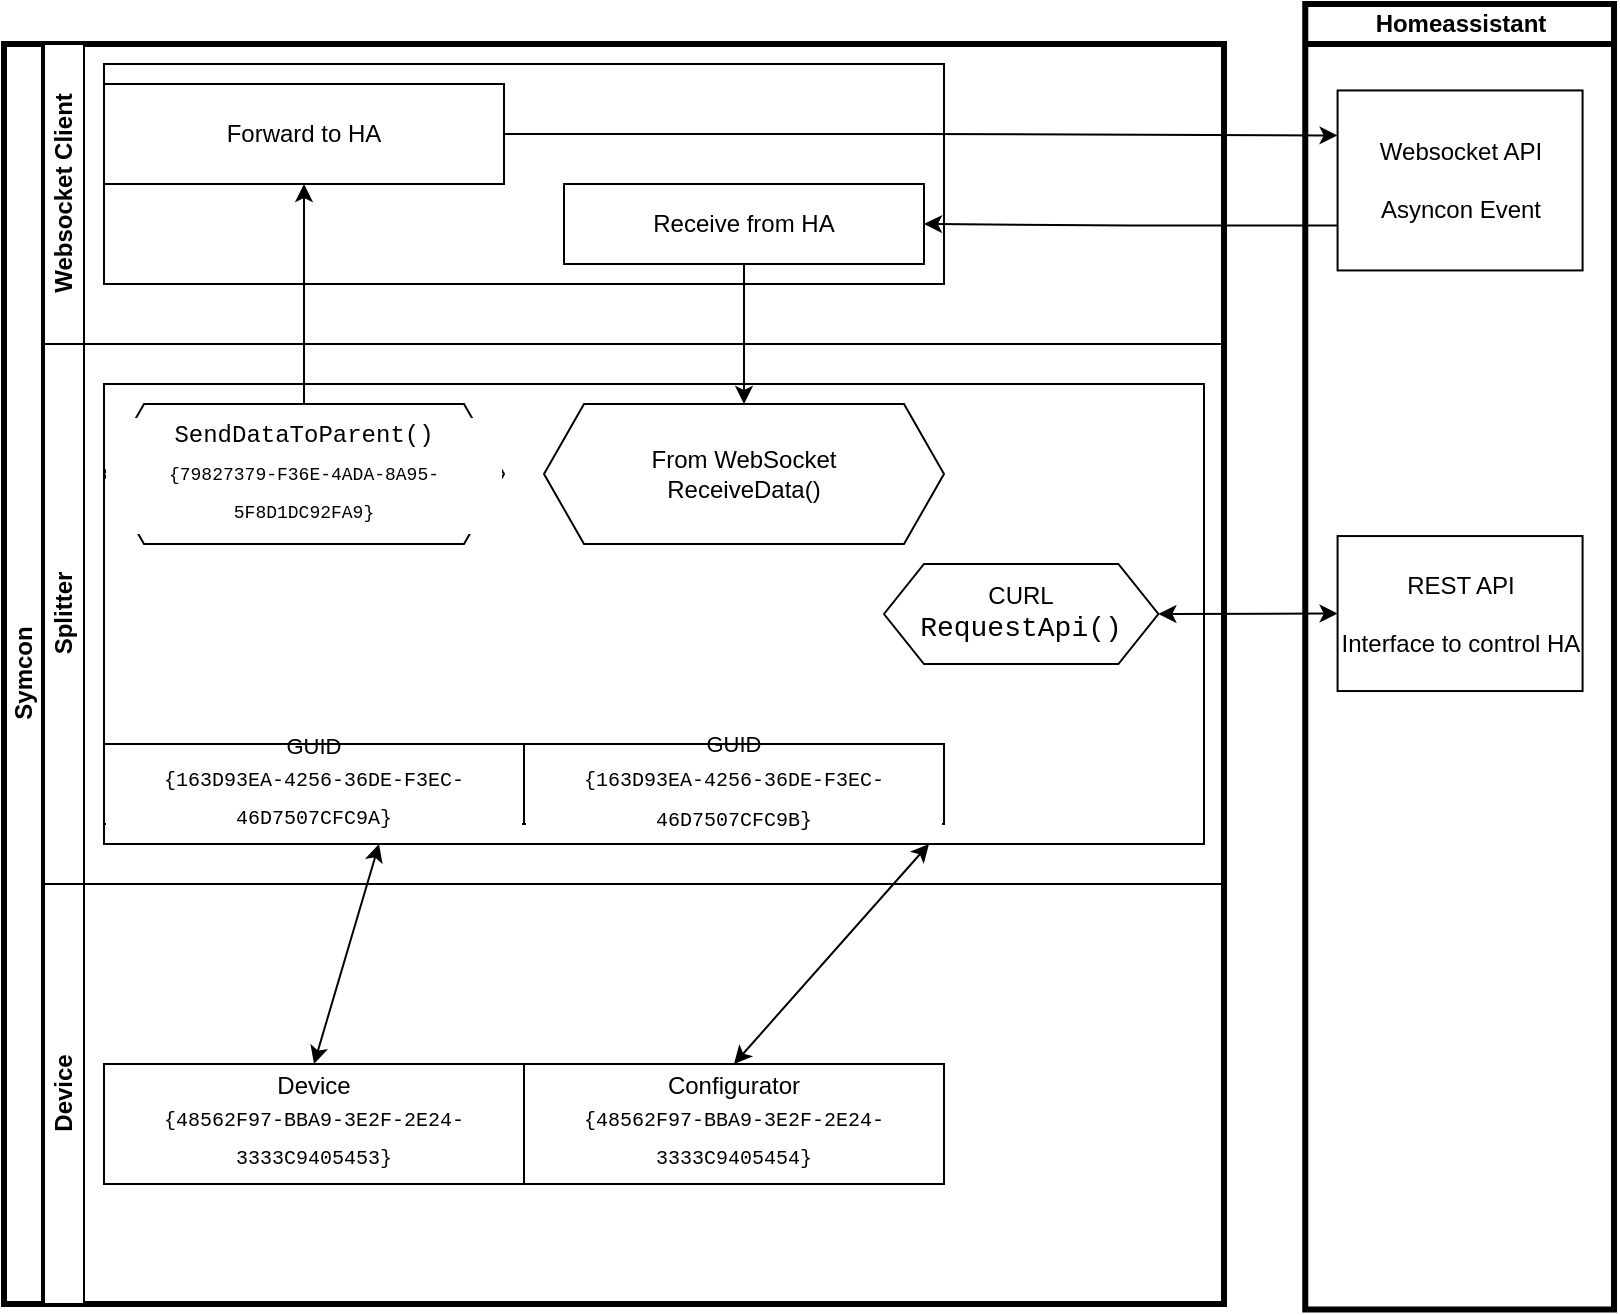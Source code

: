 <mxfile version="21.0.2" type="device"><diagram id="prtHgNgQTEPvFCAcTncT" name="Page-1"><mxGraphModel dx="1114" dy="574" grid="1" gridSize="10" guides="1" tooltips="1" connect="1" arrows="1" fold="1" page="1" pageScale="1" pageWidth="827" pageHeight="1169" math="0" shadow="0"><root><mxCell id="0"/><mxCell id="1" parent="0"/><mxCell id="dNxyNK7c78bLwvsdeMH5-19" value="&lt;div&gt;Symcon&lt;/div&gt;" style="swimlane;html=1;childLayout=stackLayout;resizeParent=1;resizeParentMax=0;horizontal=0;startSize=20;horizontalStack=0;strokeWidth=3;" parent="1" vertex="1"><mxGeometry x="10" y="120" width="610" height="630" as="geometry"/></mxCell><mxCell id="dNxyNK7c78bLwvsdeMH5-20" value="Websocket Client" style="swimlane;html=1;startSize=20;horizontal=0;" parent="dNxyNK7c78bLwvsdeMH5-19" vertex="1"><mxGeometry x="20" width="590" height="150" as="geometry"/></mxCell><mxCell id="dNxyNK7c78bLwvsdeMH5-24" value="" style="rounded=0;whiteSpace=wrap;html=1;fontFamily=Helvetica;fontSize=12;fontColor=#000000;align=center;" parent="dNxyNK7c78bLwvsdeMH5-20" vertex="1"><mxGeometry x="30" y="10" width="420" height="110" as="geometry"/></mxCell><mxCell id="SDuJnv1iZGJIkrrtCnon-21" value="Forward to HA" style="text;html=1;strokeColor=default;fillColor=none;align=center;verticalAlign=middle;whiteSpace=wrap;rounded=0;" parent="dNxyNK7c78bLwvsdeMH5-20" vertex="1"><mxGeometry x="30" y="20" width="200" height="50" as="geometry"/></mxCell><mxCell id="SDuJnv1iZGJIkrrtCnon-26" value="Receive from HA" style="text;html=1;strokeColor=default;fillColor=none;align=center;verticalAlign=middle;whiteSpace=wrap;rounded=0;" parent="dNxyNK7c78bLwvsdeMH5-20" vertex="1"><mxGeometry x="260" y="70" width="180" height="40" as="geometry"/></mxCell><mxCell id="dNxyNK7c78bLwvsdeMH5-21" value="Splitter" style="swimlane;html=1;startSize=20;horizontal=0;" parent="dNxyNK7c78bLwvsdeMH5-19" vertex="1"><mxGeometry x="20" y="150" width="590" height="270" as="geometry"/></mxCell><mxCell id="dNxyNK7c78bLwvsdeMH5-26" value="" style="rounded=0;whiteSpace=wrap;html=1;fontFamily=Helvetica;fontSize=12;fontColor=#000000;align=center;" parent="dNxyNK7c78bLwvsdeMH5-21" vertex="1"><mxGeometry x="30" y="20" width="550" height="230" as="geometry"/></mxCell><mxCell id="SDuJnv1iZGJIkrrtCnon-17" value="&lt;div&gt;&lt;font style=&quot;font-size: 11px;&quot;&gt;GUID&lt;/font&gt;&lt;/div&gt;&lt;div&gt;&lt;div style=&quot;color: rgb(0, 0, 0); background-color: rgb(255, 255, 255); font-family: Consolas, &amp;quot;Courier New&amp;quot;, monospace; font-weight: normal; line-height: 19px; font-size: 10px;&quot;&gt;&lt;div&gt;{163D93EA-4256-36DE-F3EC-46D7507CFC9A}&lt;/div&gt;&lt;/div&gt;&lt;/div&gt;" style="text;html=1;strokeColor=default;fillColor=none;align=center;verticalAlign=middle;whiteSpace=wrap;rounded=0;" parent="dNxyNK7c78bLwvsdeMH5-21" vertex="1"><mxGeometry x="30" y="200" width="210" height="40" as="geometry"/></mxCell><mxCell id="SDuJnv1iZGJIkrrtCnon-18" value="&lt;div&gt;&lt;font style=&quot;font-size: 11px;&quot;&gt;GUID&lt;/font&gt;&lt;/div&gt;&lt;div&gt;&lt;div style=&quot;color: rgb(0, 0, 0); background-color: rgb(255, 255, 255); font-family: Consolas, &amp;quot;Courier New&amp;quot;, monospace; font-weight: normal; font-size: 14px; line-height: 19px;&quot;&gt;&lt;div&gt;&lt;font style=&quot;font-size: 13px;&quot;&gt;&lt;font style=&quot;font-size: 12px;&quot;&gt;&lt;font style=&quot;font-size: 11px;&quot;&gt;&lt;font style=&quot;font-size: 10px;&quot;&gt;{163D93EA-4256-36DE-F3EC-46D7507CFC9B}&lt;/font&gt;&lt;/font&gt;&lt;/font&gt;&lt;/font&gt;&lt;/div&gt;&lt;/div&gt;&lt;/div&gt;" style="text;html=1;strokeColor=default;fillColor=none;align=center;verticalAlign=middle;whiteSpace=wrap;rounded=0;" parent="dNxyNK7c78bLwvsdeMH5-21" vertex="1"><mxGeometry x="240" y="200" width="210" height="40" as="geometry"/></mxCell><mxCell id="SDuJnv1iZGJIkrrtCnon-22" value="&lt;div&gt;CURL&lt;div style=&quot;color: rgb(0, 0, 0); background-color: rgb(255, 255, 255); font-family: Consolas, &amp;quot;Courier New&amp;quot;, monospace; font-weight: normal; font-size: 14px; line-height: 19px;&quot;&gt;&lt;div&gt;RequestApi()&lt;/div&gt;&lt;/div&gt;&lt;/div&gt;" style="shape=hexagon;perimeter=hexagonPerimeter2;whiteSpace=wrap;html=1;fixedSize=1;" parent="dNxyNK7c78bLwvsdeMH5-21" vertex="1"><mxGeometry x="420" y="110" width="137.19" height="50" as="geometry"/></mxCell><mxCell id="SDuJnv1iZGJIkrrtCnon-25" value="&lt;div&gt;From WebSocket&lt;/div&gt;&lt;div&gt;ReceiveData()&lt;br&gt;&lt;/div&gt;" style="shape=hexagon;perimeter=hexagonPerimeter2;whiteSpace=wrap;html=1;fixedSize=1;" parent="dNxyNK7c78bLwvsdeMH5-21" vertex="1"><mxGeometry x="250" y="30" width="200" height="70" as="geometry"/></mxCell><mxCell id="SDuJnv1iZGJIkrrtCnon-24" value="&lt;div style=&quot;font-size: 9px;&quot;&gt;&lt;div style=&quot;color: rgb(0, 0, 0); background-color: rgb(255, 255, 255); font-family: Consolas, &amp;quot;Courier New&amp;quot;, monospace; font-weight: normal; line-height: 19px;&quot;&gt;&lt;div&gt;&lt;font style=&quot;font-size: 9px;&quot;&gt;&lt;font style=&quot;font-size: 10px;&quot;&gt;&lt;font style=&quot;font-size: 11px;&quot;&gt;&lt;font style=&quot;font-size: 12px;&quot;&gt;SendDataToParent()&lt;/font&gt;&lt;/font&gt;&lt;/font&gt;&lt;/font&gt;&lt;/div&gt;&lt;div&gt;&lt;div&gt;&lt;div style=&quot;color: rgb(0, 0, 0); background-color: rgb(255, 255, 255); font-family: Consolas, &amp;quot;Courier New&amp;quot;, monospace; font-weight: normal; line-height: 19px;&quot;&gt;&lt;div&gt;&lt;div style=&quot;color: rgb(0, 0, 0); background-color: rgb(255, 255, 255); font-family: Consolas, &amp;quot;Courier New&amp;quot;, monospace; font-weight: normal; line-height: 19px;&quot;&gt;&lt;div&gt;&lt;div style=&quot;color: rgb(0, 0, 0); background-color: rgb(255, 255, 255); font-family: Consolas, &amp;quot;Courier New&amp;quot;, monospace; font-weight: normal; line-height: 19px;&quot;&gt;&lt;div&gt;&lt;font style=&quot;font-size: 9px;&quot;&gt;{79827379-F36E-4ADA-8A95-5F8D1DC92FA9}&lt;/font&gt;&lt;/div&gt;&lt;/div&gt;&lt;/div&gt;&lt;/div&gt;&lt;/div&gt;&lt;/div&gt;&lt;/div&gt;&lt;/div&gt;&lt;/div&gt;&lt;/div&gt;" style="shape=hexagon;perimeter=hexagonPerimeter2;whiteSpace=wrap;html=1;fixedSize=1;" parent="dNxyNK7c78bLwvsdeMH5-21" vertex="1"><mxGeometry x="30" y="30" width="200" height="70" as="geometry"/></mxCell><mxCell id="dNxyNK7c78bLwvsdeMH5-22" value="Device" style="swimlane;html=1;startSize=20;horizontal=0;" parent="dNxyNK7c78bLwvsdeMH5-19" vertex="1"><mxGeometry x="20" y="420" width="590" height="210" as="geometry"/></mxCell><mxCell id="dNxyNK7c78bLwvsdeMH5-34" value="&lt;div&gt;Device&lt;/div&gt;&lt;div&gt;&lt;div style=&quot;color: rgb(0, 0, 0); background-color: rgb(255, 255, 255); font-family: Consolas, &amp;quot;Courier New&amp;quot;, monospace; font-weight: normal; line-height: 19px; font-size: 10px;&quot;&gt;&lt;div&gt;{48562F97-BBA9-3E2F-2E24-3333C9405453}&lt;/div&gt;&lt;/div&gt;&lt;/div&gt;" style="rounded=0;whiteSpace=wrap;html=1;fontFamily=Helvetica;fontSize=12;fontColor=#000000;align=center;" parent="dNxyNK7c78bLwvsdeMH5-22" vertex="1"><mxGeometry x="30" y="90" width="210" height="60" as="geometry"/></mxCell><mxCell id="SDuJnv1iZGJIkrrtCnon-10" value="&lt;div&gt;Configurator&lt;br&gt;&lt;/div&gt;&lt;div&gt;&lt;div style=&quot;color: rgb(0, 0, 0); background-color: rgb(255, 255, 255); font-family: Consolas, &amp;quot;Courier New&amp;quot;, monospace; font-weight: normal; line-height: 19px; font-size: 10px;&quot;&gt;&lt;div&gt;{48562F97-BBA9-3E2F-2E24-3333C9405454}&lt;/div&gt;&lt;/div&gt;&lt;/div&gt;" style="rounded=0;whiteSpace=wrap;html=1;fontFamily=Helvetica;fontSize=12;fontColor=#000000;align=center;" parent="dNxyNK7c78bLwvsdeMH5-22" vertex="1"><mxGeometry x="240" y="90" width="210" height="60" as="geometry"/></mxCell><mxCell id="SDuJnv1iZGJIkrrtCnon-13" value="" style="endArrow=classic;startArrow=classic;html=1;rounded=0;exitX=0.5;exitY=0;exitDx=0;exitDy=0;entryX=0.25;entryY=1;entryDx=0;entryDy=0;" parent="dNxyNK7c78bLwvsdeMH5-19" source="dNxyNK7c78bLwvsdeMH5-34" target="dNxyNK7c78bLwvsdeMH5-26" edge="1"><mxGeometry width="50" height="50" relative="1" as="geometry"><mxPoint x="380" y="200" as="sourcePoint"/><mxPoint x="430" y="150" as="targetPoint"/></mxGeometry></mxCell><mxCell id="SDuJnv1iZGJIkrrtCnon-14" value="" style="endArrow=classic;startArrow=classic;html=1;rounded=0;exitX=0.5;exitY=0;exitDx=0;exitDy=0;entryX=0.75;entryY=1;entryDx=0;entryDy=0;" parent="dNxyNK7c78bLwvsdeMH5-19" source="SDuJnv1iZGJIkrrtCnon-10" target="dNxyNK7c78bLwvsdeMH5-26" edge="1"><mxGeometry width="50" height="50" relative="1" as="geometry"><mxPoint x="165" y="265" as="sourcePoint"/><mxPoint x="165" y="230" as="targetPoint"/></mxGeometry></mxCell><mxCell id="SDuJnv1iZGJIkrrtCnon-11" value="" style="edgeStyle=orthogonalEdgeStyle;rounded=0;orthogonalLoop=1;jettySize=auto;html=1;startArrow=none;startFill=0;entryX=0.5;entryY=1;entryDx=0;entryDy=0;" parent="dNxyNK7c78bLwvsdeMH5-19" source="SDuJnv1iZGJIkrrtCnon-24" target="SDuJnv1iZGJIkrrtCnon-21" edge="1"><mxGeometry relative="1" as="geometry"/></mxCell><mxCell id="SDuJnv1iZGJIkrrtCnon-27" value="" style="edgeStyle=orthogonalEdgeStyle;rounded=0;orthogonalLoop=1;jettySize=auto;html=1;" parent="dNxyNK7c78bLwvsdeMH5-19" source="SDuJnv1iZGJIkrrtCnon-26" target="SDuJnv1iZGJIkrrtCnon-25" edge="1"><mxGeometry relative="1" as="geometry"/></mxCell><mxCell id="SDuJnv1iZGJIkrrtCnon-1" value="&lt;div&gt;Homeassistant&lt;/div&gt;" style="swimlane;html=1;startSize=20;horizontal=0;rotation=90;strokeWidth=3;" parent="1" vertex="1"><mxGeometry x="411.41" y="349.22" width="652.81" height="154.37" as="geometry"/></mxCell><mxCell id="SDuJnv1iZGJIkrrtCnon-4" value="&lt;div&gt;Websocket API&lt;/div&gt;&lt;div&gt;&lt;br&gt;&lt;/div&gt;&lt;div&gt;Asyncon Event&lt;br&gt;&lt;/div&gt;" style="rounded=0;whiteSpace=wrap;html=1;fontFamily=Helvetica;fontSize=12;fontColor=#000000;align=center;rotation=0;" parent="SDuJnv1iZGJIkrrtCnon-1" vertex="1"><mxGeometry x="265.38" y="-206" width="122.5" height="90" as="geometry"/></mxCell><mxCell id="SDuJnv1iZGJIkrrtCnon-6" value="&lt;div&gt;REST API&lt;/div&gt;&lt;div&gt;&lt;br&gt;&lt;/div&gt;&lt;div&gt;Interface to control HA&lt;br&gt;&lt;/div&gt;" style="rounded=0;whiteSpace=wrap;html=1;fontFamily=Helvetica;fontSize=12;fontColor=#000000;align=center;rotation=0;" parent="SDuJnv1iZGJIkrrtCnon-1" vertex="1"><mxGeometry x="265.38" y="16.81" width="122.5" height="77.5" as="geometry"/></mxCell><mxCell id="dNxyNK7c78bLwvsdeMH5-33" value="" style="edgeStyle=orthogonalEdgeStyle;rounded=0;orthogonalLoop=1;jettySize=auto;html=1;endArrow=classic;endFill=1;exitX=0;exitY=0.75;exitDx=0;exitDy=0;entryX=1;entryY=0.5;entryDx=0;entryDy=0;startArrow=none;startFill=0;" parent="1" source="SDuJnv1iZGJIkrrtCnon-4" target="SDuJnv1iZGJIkrrtCnon-26" edge="1"><mxGeometry relative="1" as="geometry"><mxPoint x="350" y="180" as="sourcePoint"/><mxPoint x="390" y="180" as="targetPoint"/></mxGeometry></mxCell><mxCell id="SDuJnv1iZGJIkrrtCnon-15" value="" style="endArrow=classic;startArrow=classic;html=1;rounded=0;entryX=0;entryY=0.5;entryDx=0;entryDy=0;exitX=1;exitY=0.5;exitDx=0;exitDy=0;startFill=1;" parent="1" source="SDuJnv1iZGJIkrrtCnon-22" target="SDuJnv1iZGJIkrrtCnon-6" edge="1"><mxGeometry width="50" height="50" relative="1" as="geometry"><mxPoint x="500" y="299" as="sourcePoint"/><mxPoint x="580" y="299" as="targetPoint"/></mxGeometry></mxCell><mxCell id="SDuJnv1iZGJIkrrtCnon-28" style="edgeStyle=orthogonalEdgeStyle;rounded=0;orthogonalLoop=1;jettySize=auto;html=1;exitX=1;exitY=0.5;exitDx=0;exitDy=0;entryX=0;entryY=0.25;entryDx=0;entryDy=0;" parent="1" source="SDuJnv1iZGJIkrrtCnon-21" target="SDuJnv1iZGJIkrrtCnon-4" edge="1"><mxGeometry relative="1" as="geometry"/></mxCell></root></mxGraphModel></diagram></mxfile>